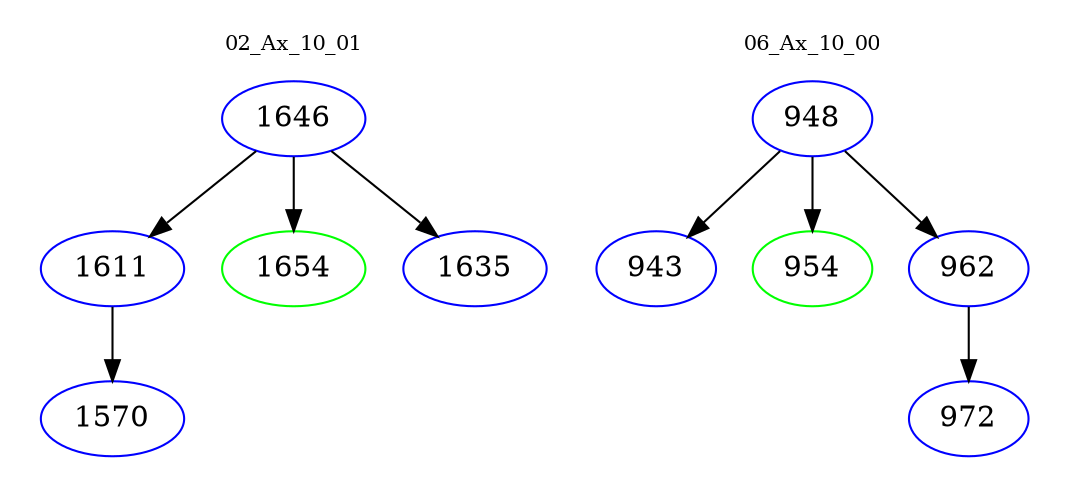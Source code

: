 digraph{
subgraph cluster_0 {
color = white
label = "02_Ax_10_01";
fontsize=10;
T0_1646 [label="1646", color="blue"]
T0_1646 -> T0_1611 [color="black"]
T0_1611 [label="1611", color="blue"]
T0_1611 -> T0_1570 [color="black"]
T0_1570 [label="1570", color="blue"]
T0_1646 -> T0_1654 [color="black"]
T0_1654 [label="1654", color="green"]
T0_1646 -> T0_1635 [color="black"]
T0_1635 [label="1635", color="blue"]
}
subgraph cluster_1 {
color = white
label = "06_Ax_10_00";
fontsize=10;
T1_948 [label="948", color="blue"]
T1_948 -> T1_943 [color="black"]
T1_943 [label="943", color="blue"]
T1_948 -> T1_954 [color="black"]
T1_954 [label="954", color="green"]
T1_948 -> T1_962 [color="black"]
T1_962 [label="962", color="blue"]
T1_962 -> T1_972 [color="black"]
T1_972 [label="972", color="blue"]
}
}
